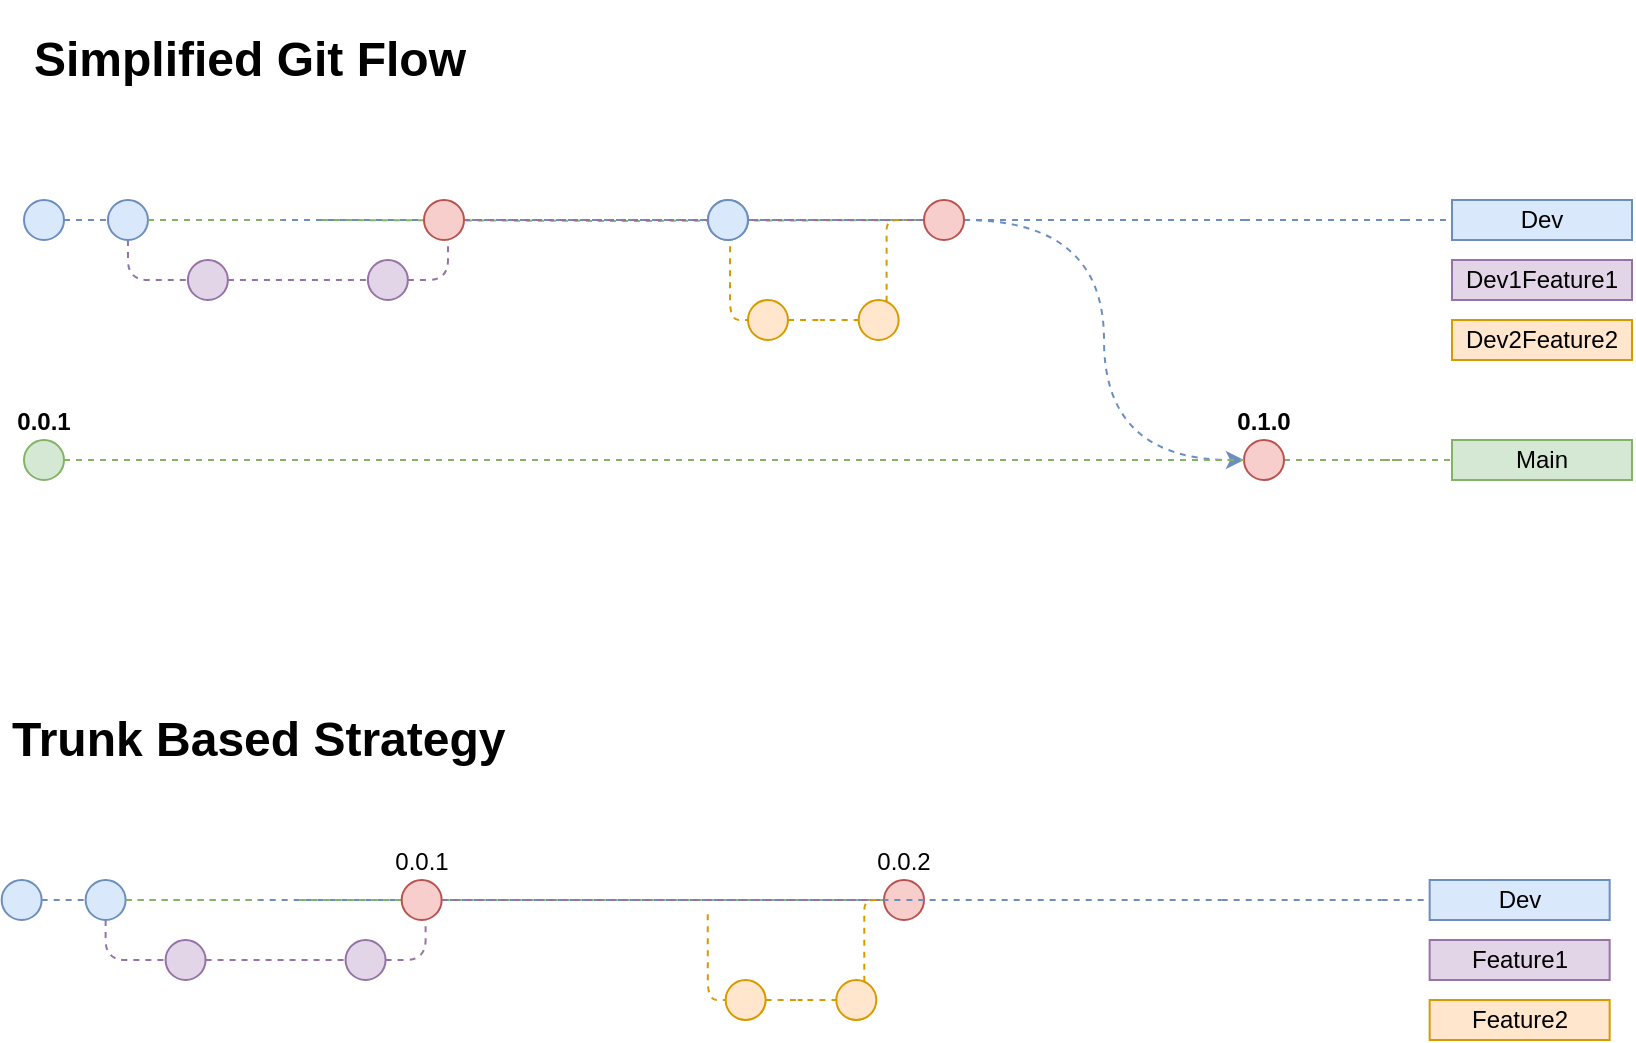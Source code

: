 <mxfile version="16.6.3" type="github">
  <diagram id="yPxyJZ8AM_hMuL3Unpa9" name="gitflow">
    <mxGraphModel dx="1422" dy="697" grid="1" gridSize="10" guides="1" tooltips="1" connect="1" arrows="1" fold="1" page="1" pageScale="1" pageWidth="850" pageHeight="1100" math="0" shadow="0">
      <root>
        <mxCell id="0" />
        <mxCell id="1" parent="0" />
        <mxCell id="WDCZjn-MliC7qW5rFsiM-213" style="edgeStyle=orthogonalEdgeStyle;rounded=0;orthogonalLoop=1;jettySize=auto;html=1;exitX=1;exitY=0.5;exitDx=0;exitDy=0;entryX=0;entryY=0.5;entryDx=0;entryDy=0;curved=1;dashed=1;fillColor=#dae8fc;strokeColor=#6c8ebf;startArrow=none;" parent="1" source="WDCZjn-MliC7qW5rFsiM-190" target="WDCZjn-MliC7qW5rFsiM-201" edge="1">
          <mxGeometry relative="1" as="geometry">
            <mxPoint x="491.31" y="440" as="sourcePoint" />
          </mxGeometry>
        </mxCell>
        <mxCell id="WDCZjn-MliC7qW5rFsiM-224" value="" style="edgeStyle=orthogonalEdgeStyle;rounded=1;orthogonalLoop=1;jettySize=auto;html=1;dashed=1;endArrow=none;endFill=0;fontSize=10;fontColor=#FFB570;fillColor=#e1d5e7;strokeColor=#9673a6;entryX=0;entryY=0.5;entryDx=0;entryDy=0;" parent="1" source="WDCZjn-MliC7qW5rFsiM-194" target="WDCZjn-MliC7qW5rFsiM-223" edge="1">
          <mxGeometry relative="1" as="geometry">
            <Array as="points">
              <mxPoint x="241.98" y="470" />
            </Array>
            <mxPoint x="221.95" y="470" as="sourcePoint" />
            <mxPoint x="480" y="440" as="targetPoint" />
          </mxGeometry>
        </mxCell>
        <mxCell id="WDCZjn-MliC7qW5rFsiM-212" style="edgeStyle=orthogonalEdgeStyle;rounded=1;orthogonalLoop=1;jettySize=auto;html=1;dashed=1;endArrow=none;endFill=0;fontSize=12;fontColor=#FFB570;fillColor=#ffe6cc;strokeColor=#d79b00;exitX=1;exitY=1;exitDx=0;exitDy=0;" parent="1" target="WDCZjn-MliC7qW5rFsiM-209" edge="1">
          <mxGeometry relative="1" as="geometry">
            <mxPoint x="383.041" y="447.071" as="sourcePoint" />
            <mxPoint x="507.33" y="590" as="targetPoint" />
            <Array as="points">
              <mxPoint x="383" y="490" />
            </Array>
          </mxGeometry>
        </mxCell>
        <mxCell id="WDCZjn-MliC7qW5rFsiM-206" style="edgeStyle=orthogonalEdgeStyle;rounded=1;orthogonalLoop=1;jettySize=auto;html=1;dashed=1;endArrow=none;endFill=0;fontSize=10;fontColor=#FFB570;fillColor=#ffe6cc;strokeColor=#d79b00;" parent="1" edge="1">
          <mxGeometry relative="1" as="geometry">
            <mxPoint x="385.97" y="440" as="sourcePoint" />
            <mxPoint x="471.31" y="440" as="targetPoint" />
          </mxGeometry>
        </mxCell>
        <mxCell id="WDCZjn-MliC7qW5rFsiM-178" value="" style="endArrow=none;dashed=1;html=1;fillColor=#dae8fc;strokeColor=#6c8ebf;" parent="1" target="WDCZjn-MliC7qW5rFsiM-180" edge="1">
          <mxGeometry width="50" height="50" relative="1" as="geometry">
            <mxPoint x="720" y="440" as="sourcePoint" />
            <mxPoint x="720" y="440" as="targetPoint" />
          </mxGeometry>
        </mxCell>
        <mxCell id="WDCZjn-MliC7qW5rFsiM-180" value="Dev" style="text;html=1;strokeColor=#6c8ebf;fillColor=#dae8fc;align=center;verticalAlign=middle;whiteSpace=wrap;rounded=0;" parent="1" vertex="1">
          <mxGeometry x="744" y="430" width="90" height="20" as="geometry" />
        </mxCell>
        <mxCell id="WDCZjn-MliC7qW5rFsiM-182" value="" style="endArrow=none;dashed=1;html=1;fillColor=#dae8fc;strokeColor=#6c8ebf;" parent="1" edge="1">
          <mxGeometry width="50" height="50" relative="1" as="geometry">
            <mxPoint x="640" y="440" as="sourcePoint" />
            <mxPoint x="720" y="440" as="targetPoint" />
          </mxGeometry>
        </mxCell>
        <mxCell id="WDCZjn-MliC7qW5rFsiM-184" value="" style="endArrow=none;dashed=1;html=1;fillColor=#dae8fc;strokeColor=#6c8ebf;" parent="1" edge="1">
          <mxGeometry width="391.99" height="450" relative="1" as="geometry">
            <mxPoint x="50" y="440" as="sourcePoint" />
            <mxPoint x="640" y="440" as="targetPoint" />
            <Array as="points" />
          </mxGeometry>
        </mxCell>
        <mxCell id="WDCZjn-MliC7qW5rFsiM-214" value="" style="ellipse;whiteSpace=wrap;html=1;aspect=fixed;fillColor=#dae8fc;strokeColor=#6c8ebf;" parent="WDCZjn-MliC7qW5rFsiM-184" vertex="1">
          <mxGeometry x="371.99" y="430" width="20" height="20" as="geometry" />
        </mxCell>
        <mxCell id="WDCZjn-MliC7qW5rFsiM-186" style="edgeStyle=orthogonalEdgeStyle;rounded=1;orthogonalLoop=1;jettySize=auto;html=1;dashed=1;endArrow=none;endFill=0;fontSize=10;fontColor=#FFB570;fillColor=#e1d5e7;strokeColor=#9673a6;" parent="1" source="WDCZjn-MliC7qW5rFsiM-187" target="WDCZjn-MliC7qW5rFsiM-195" edge="1">
          <mxGeometry relative="1" as="geometry">
            <Array as="points">
              <mxPoint x="81.98" y="450" />
            </Array>
          </mxGeometry>
        </mxCell>
        <mxCell id="WDCZjn-MliC7qW5rFsiM-187" value="" style="ellipse;whiteSpace=wrap;html=1;aspect=fixed;fillColor=#dae8fc;strokeColor=#6c8ebf;" parent="1" vertex="1">
          <mxGeometry x="71.98" y="430" width="20" height="20" as="geometry" />
        </mxCell>
        <mxCell id="WDCZjn-MliC7qW5rFsiM-189" style="edgeStyle=orthogonalEdgeStyle;rounded=1;orthogonalLoop=1;jettySize=auto;html=1;dashed=1;endArrow=none;endFill=0;fillColor=#d5e8d4;strokeColor=#82b366;" parent="1" source="WDCZjn-MliC7qW5rFsiM-187" edge="1">
          <mxGeometry relative="1" as="geometry">
            <mxPoint x="158.95" y="440" as="targetPoint" />
            <mxPoint x="101.98" y="440" as="sourcePoint" />
          </mxGeometry>
        </mxCell>
        <mxCell id="WDCZjn-MliC7qW5rFsiM-191" style="edgeStyle=orthogonalEdgeStyle;rounded=1;orthogonalLoop=1;jettySize=auto;html=1;dashed=1;endArrow=none;endFill=0;fillColor=#d5e8d4;strokeColor=#82b366;" parent="1" target="WDCZjn-MliC7qW5rFsiM-190" edge="1">
          <mxGeometry relative="1" as="geometry">
            <mxPoint x="671.98" y="440" as="targetPoint" />
            <mxPoint x="178.95" y="440" as="sourcePoint" />
          </mxGeometry>
        </mxCell>
        <mxCell id="WDCZjn-MliC7qW5rFsiM-192" style="edgeStyle=orthogonalEdgeStyle;rounded=1;orthogonalLoop=1;jettySize=auto;html=1;dashed=1;endArrow=none;endFill=0;fontSize=10;fontColor=#FFB570;fillColor=#e1d5e7;strokeColor=#9673a6;" parent="1" source="WDCZjn-MliC7qW5rFsiM-195" target="WDCZjn-MliC7qW5rFsiM-194" edge="1">
          <mxGeometry relative="1" as="geometry" />
        </mxCell>
        <mxCell id="WDCZjn-MliC7qW5rFsiM-193" style="edgeStyle=orthogonalEdgeStyle;rounded=1;orthogonalLoop=1;jettySize=auto;html=1;dashed=1;endArrow=none;endFill=0;fontSize=10;fontColor=#FFB570;fillColor=#e1d5e7;strokeColor=#9673a6;entryX=0;entryY=0.5;entryDx=0;entryDy=0;startArrow=none;" parent="1" source="WDCZjn-MliC7qW5rFsiM-223" target="WDCZjn-MliC7qW5rFsiM-190" edge="1">
          <mxGeometry relative="1" as="geometry">
            <Array as="points">
              <mxPoint x="241.98" y="440" />
            </Array>
          </mxGeometry>
        </mxCell>
        <mxCell id="WDCZjn-MliC7qW5rFsiM-194" value="" style="ellipse;whiteSpace=wrap;html=1;aspect=fixed;fontSize=10;fillColor=#e1d5e7;strokeColor=#9673a6;" parent="1" vertex="1">
          <mxGeometry x="201.95" y="460" width="20" height="20" as="geometry" />
        </mxCell>
        <mxCell id="WDCZjn-MliC7qW5rFsiM-195" value="" style="ellipse;whiteSpace=wrap;html=1;aspect=fixed;fontSize=10;fillColor=#e1d5e7;strokeColor=#9673a6;" parent="1" vertex="1">
          <mxGeometry x="111.95" y="460" width="20" height="20" as="geometry" />
        </mxCell>
        <mxCell id="WDCZjn-MliC7qW5rFsiM-196" value="" style="endArrow=none;dashed=1;html=1;fillColor=#d5e8d4;strokeColor=#82b366;" parent="1" target="WDCZjn-MliC7qW5rFsiM-198" edge="1">
          <mxGeometry width="50" height="50" relative="1" as="geometry">
            <mxPoint x="710" y="560" as="sourcePoint" />
            <mxPoint x="720" y="560" as="targetPoint" />
          </mxGeometry>
        </mxCell>
        <mxCell id="WDCZjn-MliC7qW5rFsiM-197" value="0.0.1" style="ellipse;whiteSpace=wrap;html=1;aspect=fixed;fillColor=#d5e8d4;strokeColor=#82b366;fontStyle=1;labelPosition=center;verticalLabelPosition=top;align=center;verticalAlign=bottom;" parent="1" vertex="1">
          <mxGeometry x="30" y="550" width="20" height="20" as="geometry" />
        </mxCell>
        <mxCell id="WDCZjn-MliC7qW5rFsiM-198" value="Main" style="text;html=1;strokeColor=#82b366;fillColor=#d5e8d4;align=center;verticalAlign=middle;whiteSpace=wrap;rounded=0;" parent="1" vertex="1">
          <mxGeometry x="744" y="550" width="90" height="20" as="geometry" />
        </mxCell>
        <mxCell id="WDCZjn-MliC7qW5rFsiM-200" value="" style="endArrow=none;dashed=1;html=1;fillColor=#d5e8d4;strokeColor=#82b366;" parent="1" source="WDCZjn-MliC7qW5rFsiM-201" edge="1">
          <mxGeometry width="50" height="50" relative="1" as="geometry">
            <mxPoint x="50" y="560" as="sourcePoint" />
            <mxPoint x="720" y="560" as="targetPoint" />
          </mxGeometry>
        </mxCell>
        <mxCell id="WDCZjn-MliC7qW5rFsiM-201" value="0.1.0" style="ellipse;whiteSpace=wrap;html=1;aspect=fixed;fillColor=#f8cecc;strokeColor=#b85450;fontStyle=1;labelPosition=center;verticalLabelPosition=top;align=center;verticalAlign=bottom;" parent="1" vertex="1">
          <mxGeometry x="640" y="550" width="20" height="20" as="geometry" />
        </mxCell>
        <mxCell id="WDCZjn-MliC7qW5rFsiM-202" value="" style="endArrow=none;dashed=1;html=1;fillColor=#d5e8d4;strokeColor=#82b366;" parent="1" source="WDCZjn-MliC7qW5rFsiM-197" target="WDCZjn-MliC7qW5rFsiM-201" edge="1">
          <mxGeometry width="50" height="50" relative="1" as="geometry">
            <mxPoint x="50.0" y="560" as="sourcePoint" />
            <mxPoint x="690" y="560" as="targetPoint" />
            <Array as="points" />
          </mxGeometry>
        </mxCell>
        <mxCell id="WDCZjn-MliC7qW5rFsiM-204" value="Dev1Feature1" style="text;html=1;strokeColor=#9673a6;fillColor=#e1d5e7;align=center;verticalAlign=middle;whiteSpace=wrap;rounded=0;" parent="1" vertex="1">
          <mxGeometry x="744" y="460" width="90" height="20" as="geometry" />
        </mxCell>
        <mxCell id="WDCZjn-MliC7qW5rFsiM-208" style="edgeStyle=orthogonalEdgeStyle;rounded=1;orthogonalLoop=1;jettySize=auto;html=1;dashed=1;endArrow=none;endFill=0;fontSize=12;fontColor=#FFB570;fillColor=#ffe6cc;strokeColor=#d79b00;" parent="1" source="WDCZjn-MliC7qW5rFsiM-209" target="WDCZjn-MliC7qW5rFsiM-211" edge="1">
          <mxGeometry relative="1" as="geometry" />
        </mxCell>
        <mxCell id="WDCZjn-MliC7qW5rFsiM-209" value="" style="ellipse;whiteSpace=wrap;html=1;aspect=fixed;fontSize=10;fillColor=#ffe6cc;strokeColor=#d79b00;" parent="1" vertex="1">
          <mxGeometry x="391.99" y="480" width="20" height="20" as="geometry" />
        </mxCell>
        <mxCell id="WDCZjn-MliC7qW5rFsiM-210" style="edgeStyle=orthogonalEdgeStyle;rounded=1;orthogonalLoop=1;jettySize=auto;html=1;dashed=1;endArrow=none;endFill=0;fontSize=12;fontColor=#FFB570;fillColor=#ffe6cc;strokeColor=#d79b00;entryX=0;entryY=0.5;entryDx=0;entryDy=0;" parent="1" source="WDCZjn-MliC7qW5rFsiM-211" edge="1">
          <mxGeometry relative="1" as="geometry">
            <mxPoint x="471.31" y="440" as="targetPoint" />
            <Array as="points">
              <mxPoint x="461.31" y="460" />
              <mxPoint x="461.31" y="440" />
            </Array>
          </mxGeometry>
        </mxCell>
        <mxCell id="WDCZjn-MliC7qW5rFsiM-211" value="" style="ellipse;whiteSpace=wrap;html=1;aspect=fixed;fontSize=10;fillColor=#ffe6cc;strokeColor=#d79b00;" parent="1" vertex="1">
          <mxGeometry x="447.33" y="480" width="20" height="20" as="geometry" />
        </mxCell>
        <mxCell id="WDCZjn-MliC7qW5rFsiM-215" value="Dev2Feature2" style="text;html=1;strokeColor=#d79b00;fillColor=#ffe6cc;align=center;verticalAlign=middle;whiteSpace=wrap;rounded=0;" parent="1" vertex="1">
          <mxGeometry x="744" y="490" width="90" height="20" as="geometry" />
        </mxCell>
        <mxCell id="WDCZjn-MliC7qW5rFsiM-216" value="" style="ellipse;whiteSpace=wrap;html=1;aspect=fixed;fillColor=#dae8fc;strokeColor=#6c8ebf;" parent="1" vertex="1">
          <mxGeometry x="30.0" y="430" width="20" height="20" as="geometry" />
        </mxCell>
        <mxCell id="WDCZjn-MliC7qW5rFsiM-222" value="" style="edgeStyle=orthogonalEdgeStyle;rounded=0;orthogonalLoop=1;jettySize=auto;html=1;exitX=1;exitY=0.5;exitDx=0;exitDy=0;entryX=0;entryY=0.5;entryDx=0;entryDy=0;curved=1;dashed=1;fillColor=#dae8fc;strokeColor=#6c8ebf;endArrow=none;" parent="1" target="WDCZjn-MliC7qW5rFsiM-190" edge="1">
          <mxGeometry relative="1" as="geometry">
            <mxPoint x="491.31" y="440" as="sourcePoint" />
            <mxPoint x="640" y="560" as="targetPoint" />
          </mxGeometry>
        </mxCell>
        <mxCell id="WDCZjn-MliC7qW5rFsiM-223" value="" style="ellipse;whiteSpace=wrap;html=1;aspect=fixed;fillColor=#f8cecc;strokeColor=#b85450;" parent="1" vertex="1">
          <mxGeometry x="230.0" y="430" width="20" height="20" as="geometry" />
        </mxCell>
        <mxCell id="WDCZjn-MliC7qW5rFsiM-190" value="" style="ellipse;whiteSpace=wrap;html=1;aspect=fixed;fillColor=#f8cecc;strokeColor=#b85450;" parent="1" vertex="1">
          <mxGeometry x="480.0" y="430" width="20" height="20" as="geometry" />
        </mxCell>
        <mxCell id="WDCZjn-MliC7qW5rFsiM-225" value="&lt;h1&gt;Simplified Git Flow&lt;/h1&gt;" style="text;html=1;strokeColor=none;fillColor=none;spacing=5;spacingTop=-20;whiteSpace=wrap;overflow=hidden;rounded=0;" parent="1" vertex="1">
          <mxGeometry x="30" y="340" width="393" height="200" as="geometry" />
        </mxCell>
        <mxCell id="WDCZjn-MliC7qW5rFsiM-227" value="" style="edgeStyle=orthogonalEdgeStyle;rounded=1;orthogonalLoop=1;jettySize=auto;html=1;dashed=1;endArrow=none;endFill=0;fontSize=10;fontColor=#FFB570;fillColor=#e1d5e7;strokeColor=#9673a6;entryX=0;entryY=0.5;entryDx=0;entryDy=0;" parent="1" source="WDCZjn-MliC7qW5rFsiM-241" target="WDCZjn-MliC7qW5rFsiM-257" edge="1">
          <mxGeometry relative="1" as="geometry">
            <Array as="points">
              <mxPoint x="230.81" y="810" />
            </Array>
            <mxPoint x="210.78" y="810" as="sourcePoint" />
            <mxPoint x="468.83" y="780" as="targetPoint" />
          </mxGeometry>
        </mxCell>
        <mxCell id="WDCZjn-MliC7qW5rFsiM-228" style="edgeStyle=orthogonalEdgeStyle;rounded=1;orthogonalLoop=1;jettySize=auto;html=1;dashed=1;endArrow=none;endFill=0;fontSize=12;fontColor=#FFB570;fillColor=#ffe6cc;strokeColor=#d79b00;exitX=1;exitY=1;exitDx=0;exitDy=0;" parent="1" target="WDCZjn-MliC7qW5rFsiM-251" edge="1">
          <mxGeometry relative="1" as="geometry">
            <mxPoint x="371.871" y="787.071" as="sourcePoint" />
            <mxPoint x="496.16" y="930" as="targetPoint" />
            <Array as="points">
              <mxPoint x="371.83" y="830" />
            </Array>
          </mxGeometry>
        </mxCell>
        <mxCell id="WDCZjn-MliC7qW5rFsiM-229" style="edgeStyle=orthogonalEdgeStyle;rounded=1;orthogonalLoop=1;jettySize=auto;html=1;dashed=1;endArrow=none;endFill=0;fontSize=10;fontColor=#FFB570;fillColor=#ffe6cc;strokeColor=#d79b00;" parent="1" edge="1">
          <mxGeometry relative="1" as="geometry">
            <mxPoint x="374.8" y="780" as="sourcePoint" />
            <mxPoint x="460.14" y="780" as="targetPoint" />
          </mxGeometry>
        </mxCell>
        <mxCell id="WDCZjn-MliC7qW5rFsiM-230" value="" style="endArrow=none;dashed=1;html=1;fillColor=#dae8fc;strokeColor=#6c8ebf;" parent="1" target="WDCZjn-MliC7qW5rFsiM-231" edge="1">
          <mxGeometry width="50" height="50" relative="1" as="geometry">
            <mxPoint x="708.83" y="780" as="sourcePoint" />
            <mxPoint x="708.83" y="780" as="targetPoint" />
          </mxGeometry>
        </mxCell>
        <mxCell id="WDCZjn-MliC7qW5rFsiM-231" value="Dev" style="text;html=1;strokeColor=#6c8ebf;fillColor=#dae8fc;align=center;verticalAlign=middle;whiteSpace=wrap;rounded=0;" parent="1" vertex="1">
          <mxGeometry x="732.83" y="770" width="90" height="20" as="geometry" />
        </mxCell>
        <mxCell id="WDCZjn-MliC7qW5rFsiM-232" value="" style="endArrow=none;dashed=1;html=1;fillColor=#dae8fc;strokeColor=#6c8ebf;" parent="1" edge="1">
          <mxGeometry width="50" height="50" relative="1" as="geometry">
            <mxPoint x="628.83" y="780" as="sourcePoint" />
            <mxPoint x="708.83" y="780" as="targetPoint" />
          </mxGeometry>
        </mxCell>
        <mxCell id="WDCZjn-MliC7qW5rFsiM-233" value="" style="endArrow=none;dashed=1;html=1;fillColor=#dae8fc;strokeColor=#6c8ebf;" parent="1" edge="1">
          <mxGeometry width="391.99" height="450" relative="1" as="geometry">
            <mxPoint x="38.83" y="780" as="sourcePoint" />
            <mxPoint x="628.83" y="780" as="targetPoint" />
            <Array as="points" />
          </mxGeometry>
        </mxCell>
        <mxCell id="WDCZjn-MliC7qW5rFsiM-234" value="" style="ellipse;whiteSpace=wrap;html=1;aspect=fixed;fillColor=#dae8fc;strokeColor=#6c8ebf;" parent="WDCZjn-MliC7qW5rFsiM-233" vertex="1">
          <mxGeometry x="371.99" y="430" width="20" height="20" as="geometry" />
        </mxCell>
        <mxCell id="WDCZjn-MliC7qW5rFsiM-235" style="edgeStyle=orthogonalEdgeStyle;rounded=1;orthogonalLoop=1;jettySize=auto;html=1;dashed=1;endArrow=none;endFill=0;fontSize=10;fontColor=#FFB570;fillColor=#e1d5e7;strokeColor=#9673a6;" parent="1" source="WDCZjn-MliC7qW5rFsiM-236" target="WDCZjn-MliC7qW5rFsiM-242" edge="1">
          <mxGeometry relative="1" as="geometry">
            <Array as="points">
              <mxPoint x="70.81" y="790" />
            </Array>
          </mxGeometry>
        </mxCell>
        <mxCell id="WDCZjn-MliC7qW5rFsiM-236" value="" style="ellipse;whiteSpace=wrap;html=1;aspect=fixed;fillColor=#dae8fc;strokeColor=#6c8ebf;" parent="1" vertex="1">
          <mxGeometry x="60.81" y="770" width="20" height="20" as="geometry" />
        </mxCell>
        <mxCell id="WDCZjn-MliC7qW5rFsiM-237" style="edgeStyle=orthogonalEdgeStyle;rounded=1;orthogonalLoop=1;jettySize=auto;html=1;dashed=1;endArrow=none;endFill=0;fillColor=#d5e8d4;strokeColor=#82b366;" parent="1" source="WDCZjn-MliC7qW5rFsiM-236" edge="1">
          <mxGeometry relative="1" as="geometry">
            <mxPoint x="147.78" y="780" as="targetPoint" />
            <mxPoint x="90.81" y="780" as="sourcePoint" />
          </mxGeometry>
        </mxCell>
        <mxCell id="WDCZjn-MliC7qW5rFsiM-238" style="edgeStyle=orthogonalEdgeStyle;rounded=1;orthogonalLoop=1;jettySize=auto;html=1;dashed=1;endArrow=none;endFill=0;fillColor=#d5e8d4;strokeColor=#82b366;" parent="1" edge="1">
          <mxGeometry relative="1" as="geometry">
            <mxPoint x="468.83" y="780" as="targetPoint" />
            <mxPoint x="167.78" y="780" as="sourcePoint" />
          </mxGeometry>
        </mxCell>
        <mxCell id="WDCZjn-MliC7qW5rFsiM-239" style="edgeStyle=orthogonalEdgeStyle;rounded=1;orthogonalLoop=1;jettySize=auto;html=1;dashed=1;endArrow=none;endFill=0;fontSize=10;fontColor=#FFB570;fillColor=#e1d5e7;strokeColor=#9673a6;" parent="1" source="WDCZjn-MliC7qW5rFsiM-242" target="WDCZjn-MliC7qW5rFsiM-241" edge="1">
          <mxGeometry relative="1" as="geometry" />
        </mxCell>
        <mxCell id="WDCZjn-MliC7qW5rFsiM-240" style="edgeStyle=orthogonalEdgeStyle;rounded=1;orthogonalLoop=1;jettySize=auto;html=1;dashed=1;endArrow=none;endFill=0;fontSize=10;fontColor=#FFB570;fillColor=#e1d5e7;strokeColor=#9673a6;entryX=0;entryY=0.5;entryDx=0;entryDy=0;startArrow=none;" parent="1" source="WDCZjn-MliC7qW5rFsiM-257" edge="1">
          <mxGeometry relative="1" as="geometry">
            <Array as="points">
              <mxPoint x="230.81" y="780" />
            </Array>
            <mxPoint x="468.83" y="780" as="targetPoint" />
          </mxGeometry>
        </mxCell>
        <mxCell id="WDCZjn-MliC7qW5rFsiM-241" value="" style="ellipse;whiteSpace=wrap;html=1;aspect=fixed;fontSize=10;fillColor=#e1d5e7;strokeColor=#9673a6;" parent="1" vertex="1">
          <mxGeometry x="190.78" y="800" width="20" height="20" as="geometry" />
        </mxCell>
        <mxCell id="WDCZjn-MliC7qW5rFsiM-242" value="" style="ellipse;whiteSpace=wrap;html=1;aspect=fixed;fontSize=10;fillColor=#e1d5e7;strokeColor=#9673a6;" parent="1" vertex="1">
          <mxGeometry x="100.78" y="800" width="20" height="20" as="geometry" />
        </mxCell>
        <mxCell id="WDCZjn-MliC7qW5rFsiM-249" value="Feature1" style="text;html=1;strokeColor=#9673a6;fillColor=#e1d5e7;align=center;verticalAlign=middle;whiteSpace=wrap;rounded=0;" parent="1" vertex="1">
          <mxGeometry x="732.83" y="800" width="90" height="20" as="geometry" />
        </mxCell>
        <mxCell id="WDCZjn-MliC7qW5rFsiM-250" style="edgeStyle=orthogonalEdgeStyle;rounded=1;orthogonalLoop=1;jettySize=auto;html=1;dashed=1;endArrow=none;endFill=0;fontSize=12;fontColor=#FFB570;fillColor=#ffe6cc;strokeColor=#d79b00;" parent="1" source="WDCZjn-MliC7qW5rFsiM-251" target="WDCZjn-MliC7qW5rFsiM-253" edge="1">
          <mxGeometry relative="1" as="geometry" />
        </mxCell>
        <mxCell id="WDCZjn-MliC7qW5rFsiM-251" value="" style="ellipse;whiteSpace=wrap;html=1;aspect=fixed;fontSize=10;fillColor=#ffe6cc;strokeColor=#d79b00;" parent="1" vertex="1">
          <mxGeometry x="380.82" y="820" width="20" height="20" as="geometry" />
        </mxCell>
        <mxCell id="WDCZjn-MliC7qW5rFsiM-252" style="edgeStyle=orthogonalEdgeStyle;rounded=1;orthogonalLoop=1;jettySize=auto;html=1;dashed=1;endArrow=none;endFill=0;fontSize=12;fontColor=#FFB570;fillColor=#ffe6cc;strokeColor=#d79b00;entryX=0;entryY=0.5;entryDx=0;entryDy=0;" parent="1" source="WDCZjn-MliC7qW5rFsiM-253" edge="1">
          <mxGeometry relative="1" as="geometry">
            <mxPoint x="460.14" y="780" as="targetPoint" />
            <Array as="points">
              <mxPoint x="450.14" y="800" />
              <mxPoint x="450.14" y="780" />
            </Array>
          </mxGeometry>
        </mxCell>
        <mxCell id="WDCZjn-MliC7qW5rFsiM-253" value="" style="ellipse;whiteSpace=wrap;html=1;aspect=fixed;fontSize=10;fillColor=#ffe6cc;strokeColor=#d79b00;" parent="1" vertex="1">
          <mxGeometry x="436.16" y="820" width="20" height="20" as="geometry" />
        </mxCell>
        <mxCell id="WDCZjn-MliC7qW5rFsiM-254" value="Feature2" style="text;html=1;strokeColor=#d79b00;fillColor=#ffe6cc;align=center;verticalAlign=middle;whiteSpace=wrap;rounded=0;" parent="1" vertex="1">
          <mxGeometry x="732.83" y="830" width="90" height="20" as="geometry" />
        </mxCell>
        <mxCell id="WDCZjn-MliC7qW5rFsiM-255" value="" style="ellipse;whiteSpace=wrap;html=1;aspect=fixed;fillColor=#dae8fc;strokeColor=#6c8ebf;" parent="1" vertex="1">
          <mxGeometry x="18.83" y="770" width="20" height="20" as="geometry" />
        </mxCell>
        <mxCell id="WDCZjn-MliC7qW5rFsiM-256" value="" style="edgeStyle=orthogonalEdgeStyle;rounded=0;orthogonalLoop=1;jettySize=auto;html=1;exitX=1;exitY=0.5;exitDx=0;exitDy=0;entryX=0;entryY=0.5;entryDx=0;entryDy=0;curved=1;dashed=1;fillColor=#dae8fc;strokeColor=#6c8ebf;endArrow=none;startArrow=none;" parent="1" source="WDCZjn-MliC7qW5rFsiM-260" edge="1">
          <mxGeometry relative="1" as="geometry">
            <mxPoint x="480.14" y="780" as="sourcePoint" />
            <mxPoint x="468.83" y="780" as="targetPoint" />
          </mxGeometry>
        </mxCell>
        <mxCell id="WDCZjn-MliC7qW5rFsiM-257" value="0.0.1" style="ellipse;whiteSpace=wrap;html=1;aspect=fixed;fillColor=#f8cecc;strokeColor=#b85450;labelPosition=center;verticalLabelPosition=top;align=center;verticalAlign=bottom;" parent="1" vertex="1">
          <mxGeometry x="218.83" y="770" width="20" height="20" as="geometry" />
        </mxCell>
        <mxCell id="WDCZjn-MliC7qW5rFsiM-259" value="&lt;h1&gt;Trunk Based Strategy&lt;br&gt;&lt;/h1&gt;" style="text;html=1;strokeColor=none;fillColor=none;spacing=5;spacingTop=-20;whiteSpace=wrap;overflow=hidden;rounded=0;" parent="1" vertex="1">
          <mxGeometry x="18.99" y="680" width="393" height="40" as="geometry" />
        </mxCell>
        <mxCell id="WDCZjn-MliC7qW5rFsiM-260" value="0.0.2" style="ellipse;whiteSpace=wrap;html=1;aspect=fixed;fillColor=#f8cecc;strokeColor=#b85450;labelPosition=center;verticalLabelPosition=top;align=center;verticalAlign=bottom;" parent="1" vertex="1">
          <mxGeometry x="460" y="770" width="20" height="20" as="geometry" />
        </mxCell>
        <mxCell id="WDCZjn-MliC7qW5rFsiM-261" value="" style="edgeStyle=orthogonalEdgeStyle;rounded=0;orthogonalLoop=1;jettySize=auto;html=1;exitX=1;exitY=0.5;exitDx=0;exitDy=0;entryX=0;entryY=0.5;entryDx=0;entryDy=0;curved=1;dashed=1;fillColor=#dae8fc;strokeColor=#6c8ebf;endArrow=none;" parent="1" target="WDCZjn-MliC7qW5rFsiM-260" edge="1">
          <mxGeometry relative="1" as="geometry">
            <mxPoint x="480.14" y="780" as="sourcePoint" />
            <mxPoint x="468.83" y="780" as="targetPoint" />
          </mxGeometry>
        </mxCell>
      </root>
    </mxGraphModel>
  </diagram>
</mxfile>
